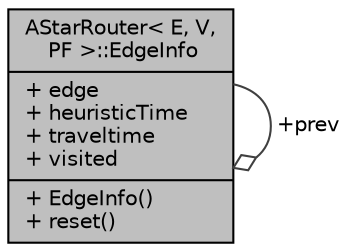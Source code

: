 digraph "AStarRouter&lt; E, V, PF &gt;::EdgeInfo"
{
  edge [fontname="Helvetica",fontsize="10",labelfontname="Helvetica",labelfontsize="10"];
  node [fontname="Helvetica",fontsize="10",shape=record];
  Node1 [label="{AStarRouter\< E, V,\l PF \>::EdgeInfo\n|+ edge\l+ heuristicTime\l+ traveltime\l+ visited\l|+ EdgeInfo()\l+ reset()\l}",height=0.2,width=0.4,color="black", fillcolor="grey75", style="filled", fontcolor="black"];
  Node1 -> Node1 [color="grey25",fontsize="10",style="solid",label=" +prev" ,arrowhead="odiamond",fontname="Helvetica"];
}
